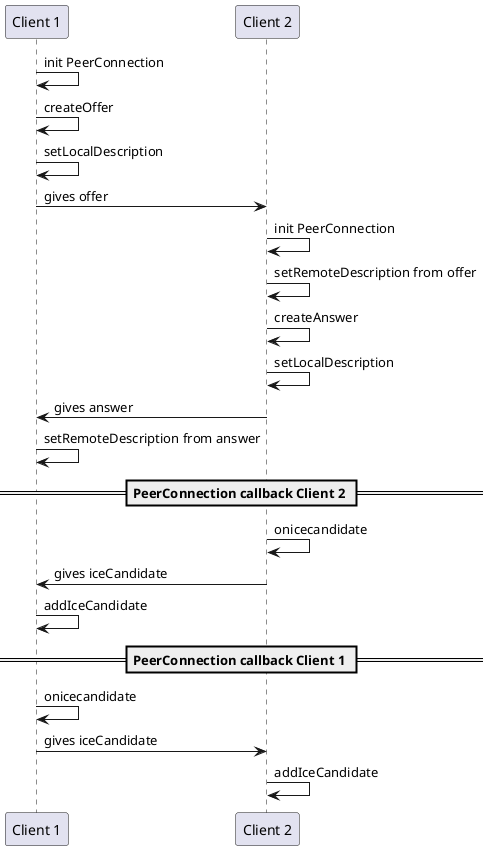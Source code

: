 @startuml webrtc-flow
participant "Client 1" as a
participant "Client 2" as b
a -> a: init PeerConnection
a -> a: createOffer
a -> a: setLocalDescription
a -> b: gives offer
b -> b: init PeerConnection
b -> b: setRemoteDescription from offer
b -> b: createAnswer
b -> b: setLocalDescription
b -> a: gives answer
a -> a: setRemoteDescription from answer
== PeerConnection callback Client 2 ==
b -> b: onicecandidate
b -> a: gives iceCandidate
a -> a: addIceCandidate
== PeerConnection callback Client 1 ==
a -> a: onicecandidate
a -> b: gives iceCandidate
b -> b: addIceCandidate
@enduml